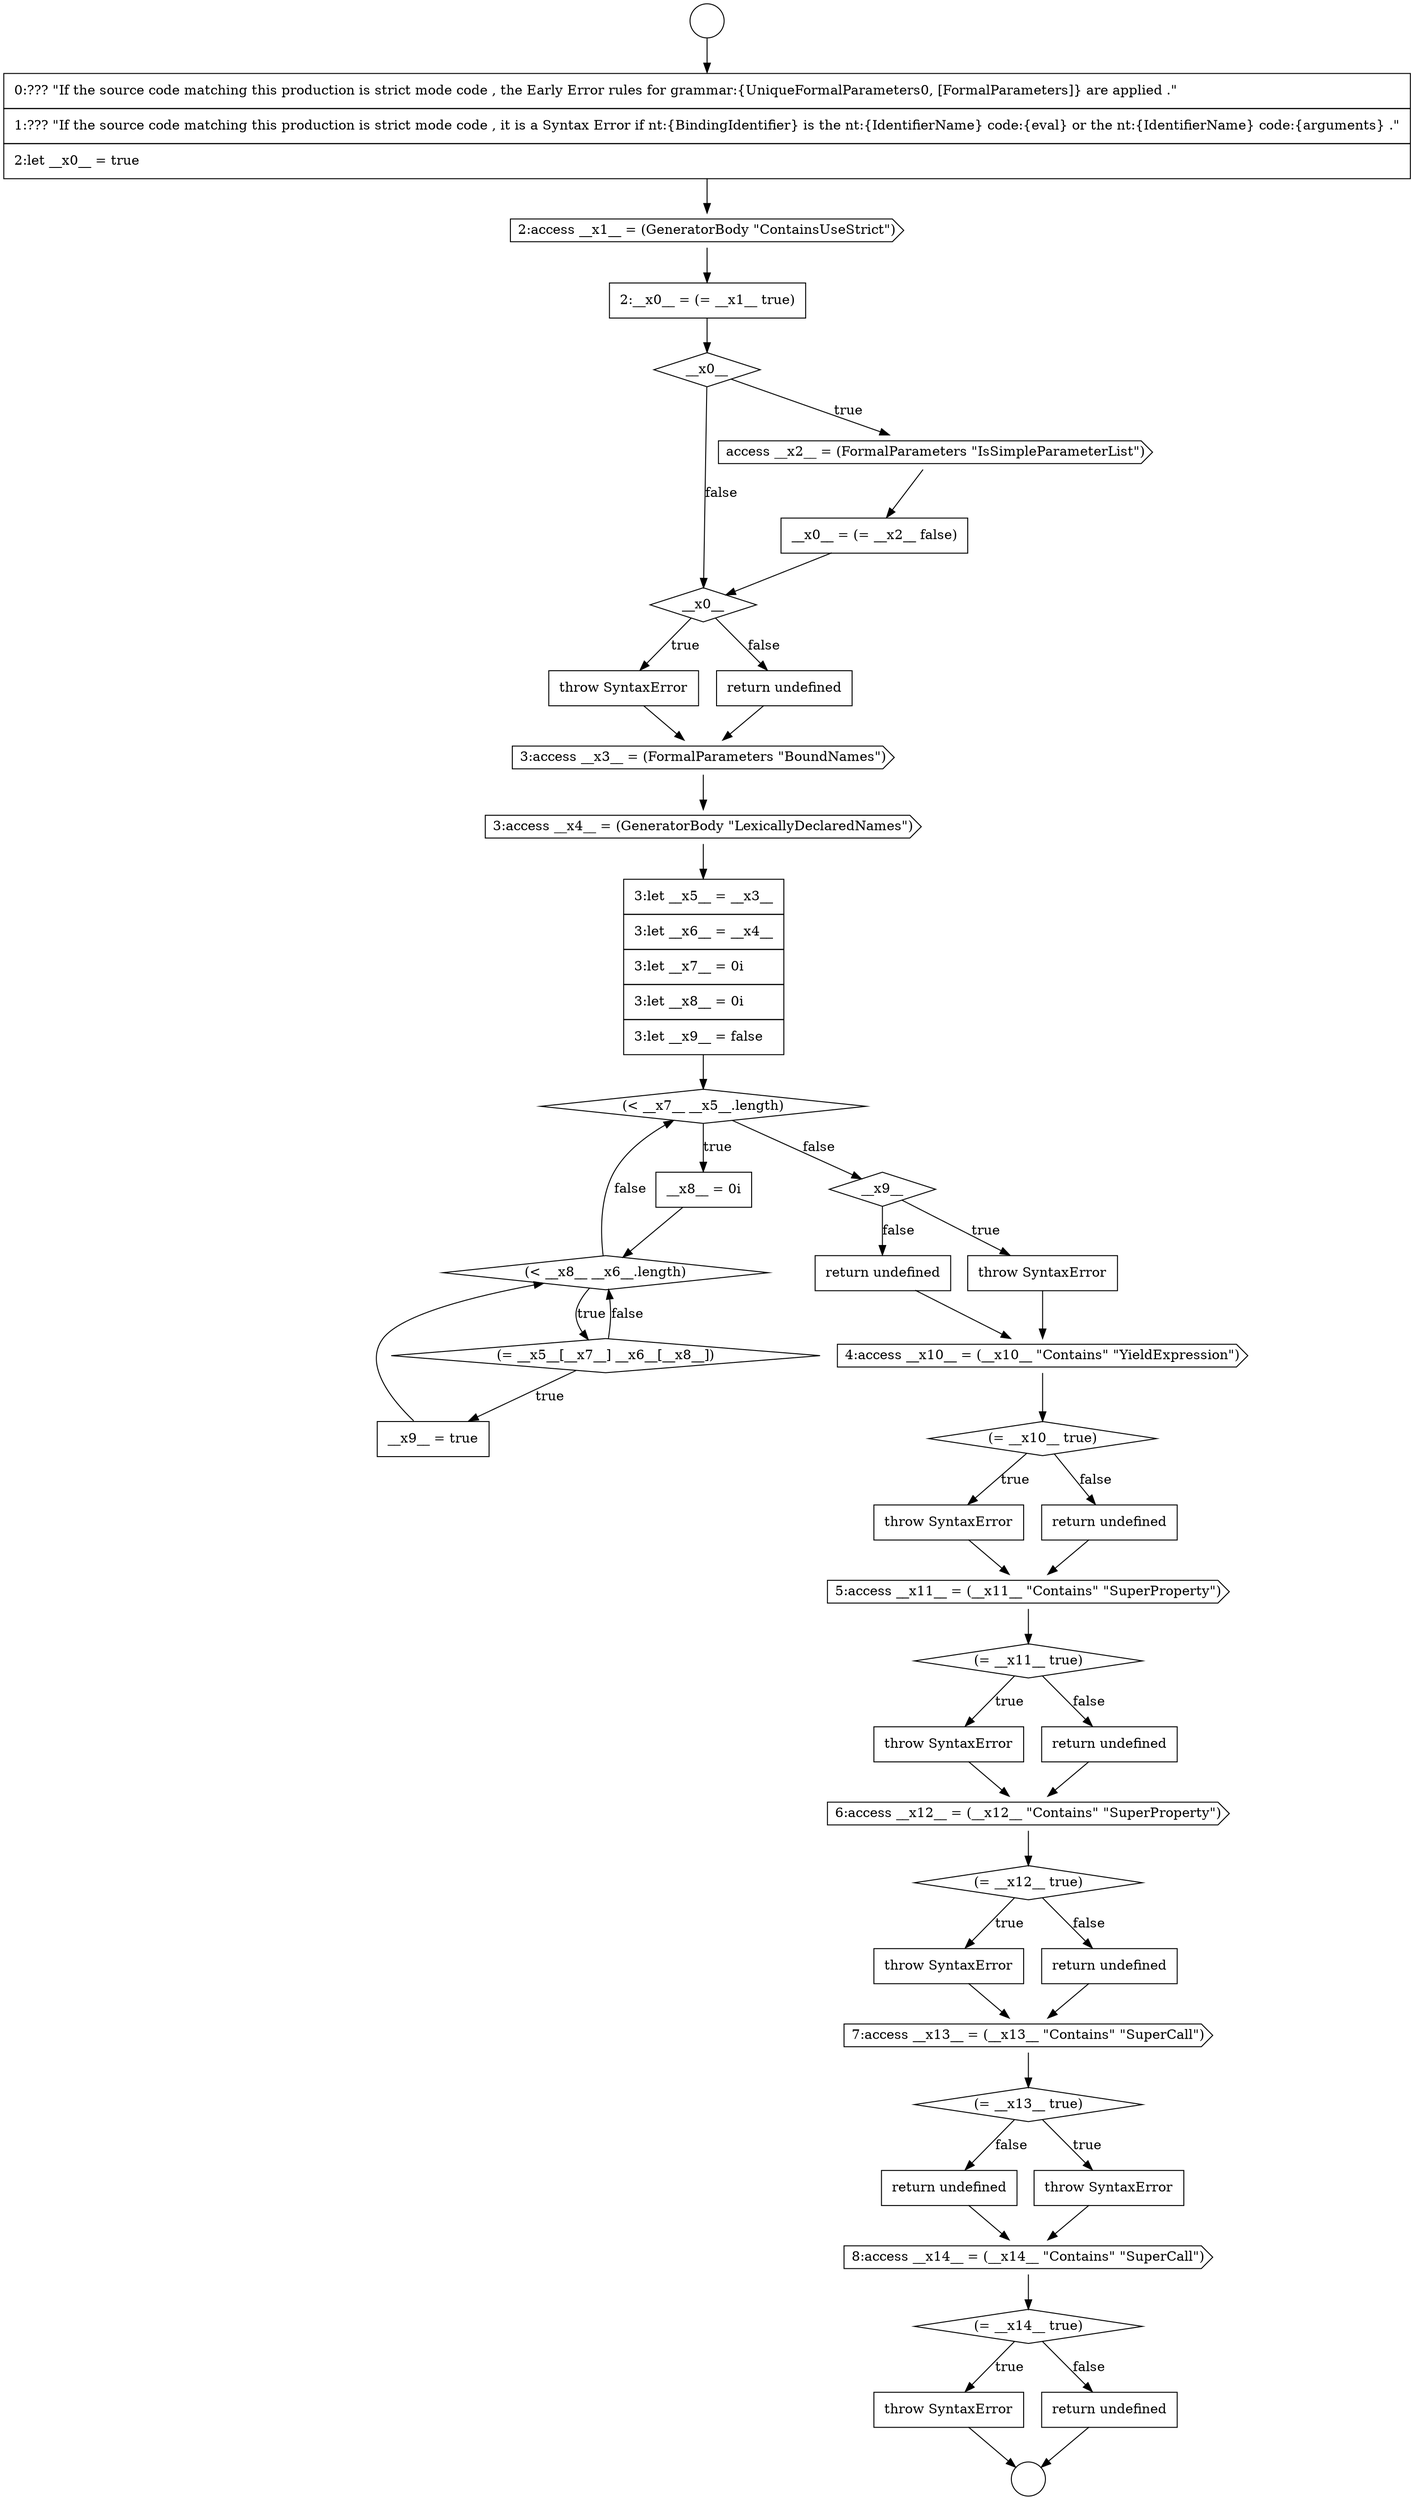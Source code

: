 digraph {
  node17791 [shape=none, margin=0, label=<<font color="black">
    <table border="0" cellborder="1" cellspacing="0" cellpadding="10">
      <tr><td align="left">throw SyntaxError</td></tr>
    </table>
  </font>> color="black" fillcolor="white" style=filled]
  node17779 [shape=diamond, label=<<font color="black">(&lt; __x8__ __x6__.length)</font>> color="black" fillcolor="white" style=filled]
  node17783 [shape=none, margin=0, label=<<font color="black">
    <table border="0" cellborder="1" cellspacing="0" cellpadding="10">
      <tr><td align="left">throw SyntaxError</td></tr>
    </table>
  </font>> color="black" fillcolor="white" style=filled]
  node17787 [shape=none, margin=0, label=<<font color="black">
    <table border="0" cellborder="1" cellspacing="0" cellpadding="10">
      <tr><td align="left">throw SyntaxError</td></tr>
    </table>
  </font>> color="black" fillcolor="white" style=filled]
  node17770 [shape=none, margin=0, label=<<font color="black">
    <table border="0" cellborder="1" cellspacing="0" cellpadding="10">
      <tr><td align="left">__x0__ = (= __x2__ false)</td></tr>
    </table>
  </font>> color="black" fillcolor="white" style=filled]
  node17793 [shape=cds, label=<<font color="black">6:access __x12__ = (__x12__ &quot;Contains&quot; &quot;SuperProperty&quot;)</font>> color="black" fillcolor="white" style=filled]
  node17795 [shape=none, margin=0, label=<<font color="black">
    <table border="0" cellborder="1" cellspacing="0" cellpadding="10">
      <tr><td align="left">throw SyntaxError</td></tr>
    </table>
  </font>> color="black" fillcolor="white" style=filled]
  node17800 [shape=none, margin=0, label=<<font color="black">
    <table border="0" cellborder="1" cellspacing="0" cellpadding="10">
      <tr><td align="left">return undefined</td></tr>
    </table>
  </font>> color="black" fillcolor="white" style=filled]
  node17794 [shape=diamond, label=<<font color="black">(= __x12__ true)</font>> color="black" fillcolor="white" style=filled]
  node17772 [shape=none, margin=0, label=<<font color="black">
    <table border="0" cellborder="1" cellspacing="0" cellpadding="10">
      <tr><td align="left">throw SyntaxError</td></tr>
    </table>
  </font>> color="black" fillcolor="white" style=filled]
  node17803 [shape=none, margin=0, label=<<font color="black">
    <table border="0" cellborder="1" cellspacing="0" cellpadding="10">
      <tr><td align="left">throw SyntaxError</td></tr>
    </table>
  </font>> color="black" fillcolor="white" style=filled]
  node17771 [shape=diamond, label=<<font color="black">__x0__</font>> color="black" fillcolor="white" style=filled]
  node17774 [shape=cds, label=<<font color="black">3:access __x3__ = (FormalParameters &quot;BoundNames&quot;)</font>> color="black" fillcolor="white" style=filled]
  node17788 [shape=none, margin=0, label=<<font color="black">
    <table border="0" cellborder="1" cellspacing="0" cellpadding="10">
      <tr><td align="left">return undefined</td></tr>
    </table>
  </font>> color="black" fillcolor="white" style=filled]
  node17766 [shape=cds, label=<<font color="black">2:access __x1__ = (GeneratorBody &quot;ContainsUseStrict&quot;)</font>> color="black" fillcolor="white" style=filled]
  node17798 [shape=diamond, label=<<font color="black">(= __x13__ true)</font>> color="black" fillcolor="white" style=filled]
  node17773 [shape=none, margin=0, label=<<font color="black">
    <table border="0" cellborder="1" cellspacing="0" cellpadding="10">
      <tr><td align="left">return undefined</td></tr>
    </table>
  </font>> color="black" fillcolor="white" style=filled]
  node17802 [shape=diamond, label=<<font color="black">(= __x14__ true)</font>> color="black" fillcolor="white" style=filled]
  node17799 [shape=none, margin=0, label=<<font color="black">
    <table border="0" cellborder="1" cellspacing="0" cellpadding="10">
      <tr><td align="left">throw SyntaxError</td></tr>
    </table>
  </font>> color="black" fillcolor="white" style=filled]
  node17763 [shape=circle label=" " color="black" fillcolor="white" style=filled]
  node17780 [shape=diamond, label=<<font color="black">(= __x5__[__x7__] __x6__[__x8__])</font>> color="black" fillcolor="white" style=filled]
  node17767 [shape=none, margin=0, label=<<font color="black">
    <table border="0" cellborder="1" cellspacing="0" cellpadding="10">
      <tr><td align="left">2:__x0__ = (= __x1__ true)</td></tr>
    </table>
  </font>> color="black" fillcolor="white" style=filled]
  node17784 [shape=none, margin=0, label=<<font color="black">
    <table border="0" cellborder="1" cellspacing="0" cellpadding="10">
      <tr><td align="left">return undefined</td></tr>
    </table>
  </font>> color="black" fillcolor="white" style=filled]
  node17801 [shape=cds, label=<<font color="black">8:access __x14__ = (__x14__ &quot;Contains&quot; &quot;SuperCall&quot;)</font>> color="black" fillcolor="white" style=filled]
  node17789 [shape=cds, label=<<font color="black">5:access __x11__ = (__x11__ &quot;Contains&quot; &quot;SuperProperty&quot;)</font>> color="black" fillcolor="white" style=filled]
  node17786 [shape=diamond, label=<<font color="black">(= __x10__ true)</font>> color="black" fillcolor="white" style=filled]
  node17776 [shape=none, margin=0, label=<<font color="black">
    <table border="0" cellborder="1" cellspacing="0" cellpadding="10">
      <tr><td align="left">3:let __x5__ = __x3__</td></tr>
      <tr><td align="left">3:let __x6__ = __x4__</td></tr>
      <tr><td align="left">3:let __x7__ = 0i</td></tr>
      <tr><td align="left">3:let __x8__ = 0i</td></tr>
      <tr><td align="left">3:let __x9__ = false</td></tr>
    </table>
  </font>> color="black" fillcolor="white" style=filled]
  node17769 [shape=cds, label=<<font color="black">access __x2__ = (FormalParameters &quot;IsSimpleParameterList&quot;)</font>> color="black" fillcolor="white" style=filled]
  node17781 [shape=none, margin=0, label=<<font color="black">
    <table border="0" cellborder="1" cellspacing="0" cellpadding="10">
      <tr><td align="left">__x9__ = true</td></tr>
    </table>
  </font>> color="black" fillcolor="white" style=filled]
  node17764 [shape=circle label=" " color="black" fillcolor="white" style=filled]
  node17768 [shape=diamond, label=<<font color="black">__x0__</font>> color="black" fillcolor="white" style=filled]
  node17796 [shape=none, margin=0, label=<<font color="black">
    <table border="0" cellborder="1" cellspacing="0" cellpadding="10">
      <tr><td align="left">return undefined</td></tr>
    </table>
  </font>> color="black" fillcolor="white" style=filled]
  node17777 [shape=diamond, label=<<font color="black">(&lt; __x7__ __x5__.length)</font>> color="black" fillcolor="white" style=filled]
  node17790 [shape=diamond, label=<<font color="black">(= __x11__ true)</font>> color="black" fillcolor="white" style=filled]
  node17775 [shape=cds, label=<<font color="black">3:access __x4__ = (GeneratorBody &quot;LexicallyDeclaredNames&quot;)</font>> color="black" fillcolor="white" style=filled]
  node17804 [shape=none, margin=0, label=<<font color="black">
    <table border="0" cellborder="1" cellspacing="0" cellpadding="10">
      <tr><td align="left">return undefined</td></tr>
    </table>
  </font>> color="black" fillcolor="white" style=filled]
  node17797 [shape=cds, label=<<font color="black">7:access __x13__ = (__x13__ &quot;Contains&quot; &quot;SuperCall&quot;)</font>> color="black" fillcolor="white" style=filled]
  node17792 [shape=none, margin=0, label=<<font color="black">
    <table border="0" cellborder="1" cellspacing="0" cellpadding="10">
      <tr><td align="left">return undefined</td></tr>
    </table>
  </font>> color="black" fillcolor="white" style=filled]
  node17785 [shape=cds, label=<<font color="black">4:access __x10__ = (__x10__ &quot;Contains&quot; &quot;YieldExpression&quot;)</font>> color="black" fillcolor="white" style=filled]
  node17782 [shape=diamond, label=<<font color="black">__x9__</font>> color="black" fillcolor="white" style=filled]
  node17765 [shape=none, margin=0, label=<<font color="black">
    <table border="0" cellborder="1" cellspacing="0" cellpadding="10">
      <tr><td align="left">0:??? &quot;If the source code matching this production is strict mode code , the Early Error rules for grammar:{UniqueFormalParameters0, [FormalParameters]} are applied .&quot;</td></tr>
      <tr><td align="left">1:??? &quot;If the source code matching this production is strict mode code , it is a Syntax Error if nt:{BindingIdentifier} is the nt:{IdentifierName} code:{eval} or the nt:{IdentifierName} code:{arguments} .&quot;</td></tr>
      <tr><td align="left">2:let __x0__ = true</td></tr>
    </table>
  </font>> color="black" fillcolor="white" style=filled]
  node17778 [shape=none, margin=0, label=<<font color="black">
    <table border="0" cellborder="1" cellspacing="0" cellpadding="10">
      <tr><td align="left">__x8__ = 0i</td></tr>
    </table>
  </font>> color="black" fillcolor="white" style=filled]
  node17789 -> node17790 [ color="black"]
  node17804 -> node17764 [ color="black"]
  node17784 -> node17785 [ color="black"]
  node17797 -> node17798 [ color="black"]
  node17765 -> node17766 [ color="black"]
  node17795 -> node17797 [ color="black"]
  node17774 -> node17775 [ color="black"]
  node17790 -> node17791 [label=<<font color="black">true</font>> color="black"]
  node17790 -> node17792 [label=<<font color="black">false</font>> color="black"]
  node17771 -> node17772 [label=<<font color="black">true</font>> color="black"]
  node17771 -> node17773 [label=<<font color="black">false</font>> color="black"]
  node17778 -> node17779 [ color="black"]
  node17787 -> node17789 [ color="black"]
  node17775 -> node17776 [ color="black"]
  node17782 -> node17783 [label=<<font color="black">true</font>> color="black"]
  node17782 -> node17784 [label=<<font color="black">false</font>> color="black"]
  node17802 -> node17803 [label=<<font color="black">true</font>> color="black"]
  node17802 -> node17804 [label=<<font color="black">false</font>> color="black"]
  node17763 -> node17765 [ color="black"]
  node17788 -> node17789 [ color="black"]
  node17780 -> node17781 [label=<<font color="black">true</font>> color="black"]
  node17780 -> node17779 [label=<<font color="black">false</font>> color="black"]
  node17769 -> node17770 [ color="black"]
  node17785 -> node17786 [ color="black"]
  node17800 -> node17801 [ color="black"]
  node17777 -> node17778 [label=<<font color="black">true</font>> color="black"]
  node17777 -> node17782 [label=<<font color="black">false</font>> color="black"]
  node17772 -> node17774 [ color="black"]
  node17798 -> node17799 [label=<<font color="black">true</font>> color="black"]
  node17798 -> node17800 [label=<<font color="black">false</font>> color="black"]
  node17781 -> node17779 [ color="black"]
  node17779 -> node17780 [label=<<font color="black">true</font>> color="black"]
  node17779 -> node17777 [label=<<font color="black">false</font>> color="black"]
  node17793 -> node17794 [ color="black"]
  node17796 -> node17797 [ color="black"]
  node17776 -> node17777 [ color="black"]
  node17766 -> node17767 [ color="black"]
  node17773 -> node17774 [ color="black"]
  node17767 -> node17768 [ color="black"]
  node17801 -> node17802 [ color="black"]
  node17803 -> node17764 [ color="black"]
  node17799 -> node17801 [ color="black"]
  node17768 -> node17769 [label=<<font color="black">true</font>> color="black"]
  node17768 -> node17771 [label=<<font color="black">false</font>> color="black"]
  node17786 -> node17787 [label=<<font color="black">true</font>> color="black"]
  node17786 -> node17788 [label=<<font color="black">false</font>> color="black"]
  node17783 -> node17785 [ color="black"]
  node17770 -> node17771 [ color="black"]
  node17794 -> node17795 [label=<<font color="black">true</font>> color="black"]
  node17794 -> node17796 [label=<<font color="black">false</font>> color="black"]
  node17792 -> node17793 [ color="black"]
  node17791 -> node17793 [ color="black"]
}
